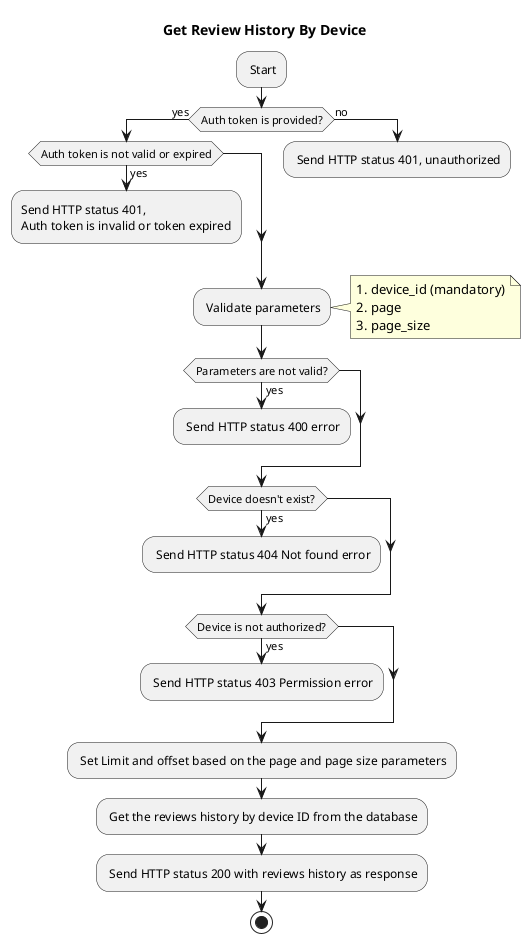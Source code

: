 @startuml get review history by device ID
title Get Review History By Device

: Start;
if (Auth token is provided?) then (yes)
    if (Auth token is not valid or expired) then (yes)
        :Send HTTP status 401,
        Auth token is invalid or token expired;
        kill
    endif
else (no)
    : Send HTTP status 401, unauthorized;
    kill
endif
: Validate parameters;
note right
    1. device_id (mandatory)
    2. page
    3. page_size
end note
if (Parameters are not valid?) then (yes)
    : Send HTTP status 400 error;
    kill
endif
if (Device doesn't exist?) then (yes)
    : Send HTTP status 404 Not found error;
    kill
endif
if (Device is not authorized?) then (yes)
    : Send HTTP status 403 Permission error;
    kill
endif
: Set Limit and offset based on the page and page size parameters;
: Get the reviews history by device ID from the database;
: Send HTTP status 200 with reviews history as response;
stop
@enduml
